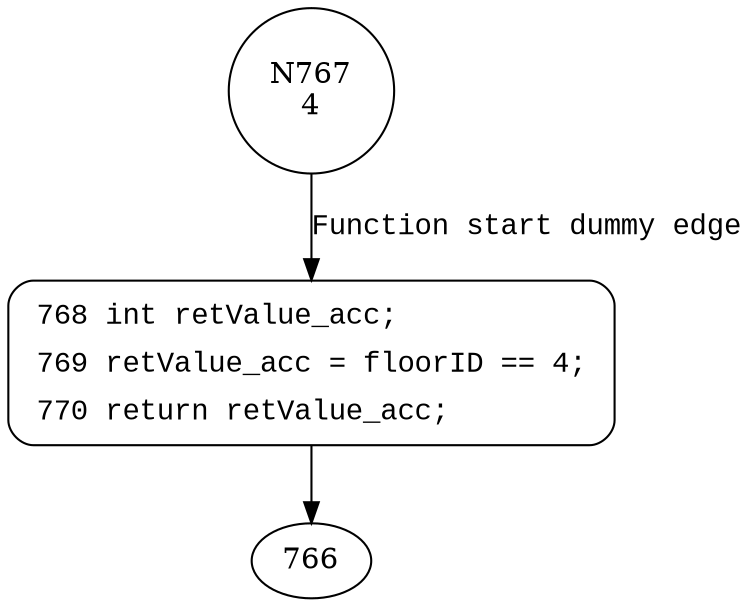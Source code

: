 digraph isTopFloor {
767 [shape="circle" label="N767\n4"]
768 [shape="circle" label="N768\n3"]
768 [style="filled,bold" penwidth="1" fillcolor="white" fontname="Courier New" shape="Mrecord" label=<<table border="0" cellborder="0" cellpadding="3" bgcolor="white"><tr><td align="right">768</td><td align="left">int retValue_acc;</td></tr><tr><td align="right">769</td><td align="left">retValue_acc = floorID == 4;</td></tr><tr><td align="right">770</td><td align="left">return retValue_acc;</td></tr></table>>]
768 -> 766[label=""]
767 -> 768 [label="Function start dummy edge" fontname="Courier New"]
}